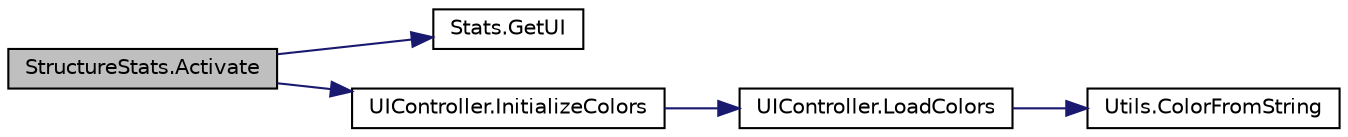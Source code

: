 digraph "StructureStats.Activate"
{
 // INTERACTIVE_SVG=YES
 // LATEX_PDF_SIZE
  bgcolor="transparent";
  edge [fontname="Helvetica",fontsize="10",labelfontname="Helvetica",labelfontsize="10"];
  node [fontname="Helvetica",fontsize="10",shape=record];
  rankdir="LR";
  Node1 [label="StructureStats.Activate",height=0.2,width=0.4,color="black", fillcolor="grey75", style="filled", fontcolor="black",tooltip=" "];
  Node1 -> Node2 [color="midnightblue",fontsize="10",style="solid",fontname="Helvetica"];
  Node2 [label="Stats.GetUI",height=0.2,width=0.4,color="black",URL="$class_stats.html#a0a3ad8a03e844abd233531fd9874a91b",tooltip="This method retuns the UIController of the entity."];
  Node1 -> Node3 [color="midnightblue",fontsize="10",style="solid",fontname="Helvetica"];
  Node3 [label="UIController.InitializeColors",height=0.2,width=0.4,color="black",URL="$class_u_i_controller.html#a5f4c8564677f50adca215a4c91020c5c",tooltip=" "];
  Node3 -> Node4 [color="midnightblue",fontsize="10",style="solid",fontname="Helvetica"];
  Node4 [label="UIController.LoadColors",height=0.2,width=0.4,color="black",URL="$class_u_i_controller.html#a25efcf4c19f58682359f159ebe68cd61",tooltip="Loads all the necessary colors for all the dynamic UIs in the game"];
  Node4 -> Node5 [color="midnightblue",fontsize="10",style="solid",fontname="Helvetica"];
  Node5 [label="Utils.ColorFromString",height=0.2,width=0.4,color="black",URL="$class_utils.html#ab9e5182f0bed89c77ffe578768c9c8c2",tooltip="Pass a hex string and you get the Color."];
}
